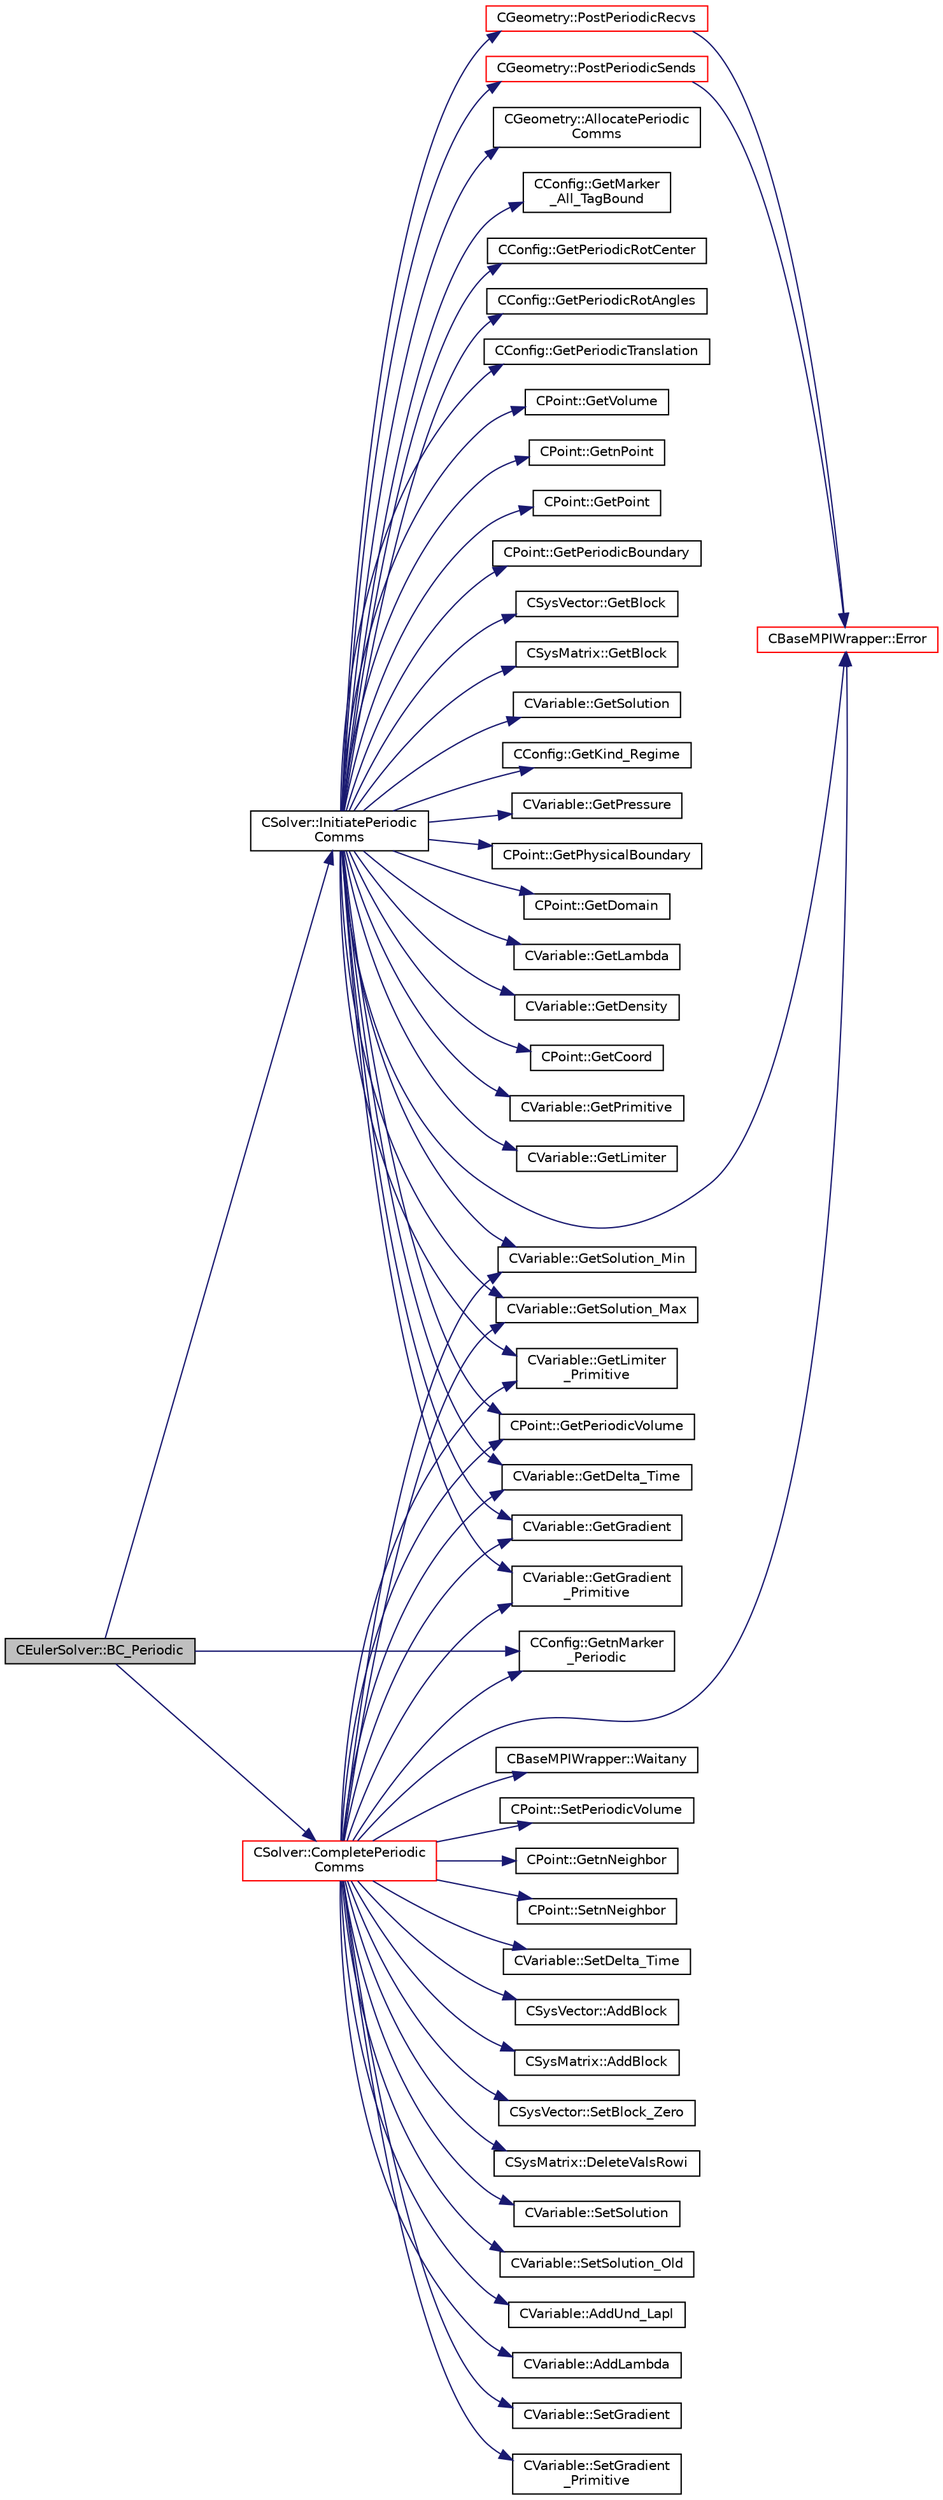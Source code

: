 digraph "CEulerSolver::BC_Periodic"
{
  edge [fontname="Helvetica",fontsize="10",labelfontname="Helvetica",labelfontsize="10"];
  node [fontname="Helvetica",fontsize="10",shape=record];
  rankdir="LR";
  Node763 [label="CEulerSolver::BC_Periodic",height=0.2,width=0.4,color="black", fillcolor="grey75", style="filled", fontcolor="black"];
  Node763 -> Node764 [color="midnightblue",fontsize="10",style="solid",fontname="Helvetica"];
  Node764 [label="CConfig::GetnMarker\l_Periodic",height=0.2,width=0.4,color="black", fillcolor="white", style="filled",URL="$class_c_config.html#acb987cc89f9d201ece1b664c2a2a594d",tooltip="Get the total number of periodic markers. "];
  Node763 -> Node765 [color="midnightblue",fontsize="10",style="solid",fontname="Helvetica"];
  Node765 [label="CSolver::InitiatePeriodic\lComms",height=0.2,width=0.4,color="black", fillcolor="white", style="filled",URL="$class_c_solver.html#aab8e1cac165d11ef85d9dd5588b3ea03",tooltip="Routine to load a solver quantity into the data structures for MPI periodic communication and to laun..."];
  Node765 -> Node766 [color="midnightblue",fontsize="10",style="solid",fontname="Helvetica"];
  Node766 [label="CBaseMPIWrapper::Error",height=0.2,width=0.4,color="red", fillcolor="white", style="filled",URL="$class_c_base_m_p_i_wrapper.html#a04457c47629bda56704e6a8804833eeb"];
  Node765 -> Node768 [color="midnightblue",fontsize="10",style="solid",fontname="Helvetica"];
  Node768 [label="CGeometry::AllocatePeriodic\lComms",height=0.2,width=0.4,color="black", fillcolor="white", style="filled",URL="$class_c_geometry.html#a3c81679606eb3deaf3bd0c4294a80eae",tooltip="Routine to allocate buffers for periodic communications. Also called to dynamically reallocate if not..."];
  Node765 -> Node769 [color="midnightblue",fontsize="10",style="solid",fontname="Helvetica"];
  Node769 [label="CGeometry::PostPeriodicRecvs",height=0.2,width=0.4,color="red", fillcolor="white", style="filled",URL="$class_c_geometry.html#af70a67a8eee173285714b2eb5b819f46",tooltip="Routine to launch non-blocking recvs only for all periodic communication with neighboring partitions..."];
  Node769 -> Node766 [color="midnightblue",fontsize="10",style="solid",fontname="Helvetica"];
  Node765 -> Node771 [color="midnightblue",fontsize="10",style="solid",fontname="Helvetica"];
  Node771 [label="CConfig::GetMarker\l_All_TagBound",height=0.2,width=0.4,color="black", fillcolor="white", style="filled",URL="$class_c_config.html#a967e969a3beb24bb6e57d7036af003be",tooltip="Get the index of the surface defined in the geometry file. "];
  Node765 -> Node772 [color="midnightblue",fontsize="10",style="solid",fontname="Helvetica"];
  Node772 [label="CConfig::GetPeriodicRotCenter",height=0.2,width=0.4,color="black", fillcolor="white", style="filled",URL="$class_c_config.html#a69c3c48e964a0d99ed7c0e73c679167a",tooltip="Center of rotation for a rotational periodic boundary. "];
  Node765 -> Node773 [color="midnightblue",fontsize="10",style="solid",fontname="Helvetica"];
  Node773 [label="CConfig::GetPeriodicRotAngles",height=0.2,width=0.4,color="black", fillcolor="white", style="filled",URL="$class_c_config.html#a8b427e418c23b7e25da647fb21024098",tooltip="Angles of rotation for a rotational periodic boundary. "];
  Node765 -> Node774 [color="midnightblue",fontsize="10",style="solid",fontname="Helvetica"];
  Node774 [label="CConfig::GetPeriodicTranslation",height=0.2,width=0.4,color="black", fillcolor="white", style="filled",URL="$class_c_config.html#a5e243bf56db6d47df20d342167350f32",tooltip="Translation vector for a rotational periodic boundary. "];
  Node765 -> Node775 [color="midnightblue",fontsize="10",style="solid",fontname="Helvetica"];
  Node775 [label="CPoint::GetVolume",height=0.2,width=0.4,color="black", fillcolor="white", style="filled",URL="$class_c_point.html#a3c526a15e767c7de9cf163800aa581e5",tooltip="Get area or volume of the control volume. "];
  Node765 -> Node776 [color="midnightblue",fontsize="10",style="solid",fontname="Helvetica"];
  Node776 [label="CPoint::GetPeriodicVolume",height=0.2,width=0.4,color="black", fillcolor="white", style="filled",URL="$class_c_point.html#a2d3f78f1d6fc4783b1d8a0bd10100b38",tooltip="Get the missing component of area or volume for a control volume on a periodic marker. "];
  Node765 -> Node777 [color="midnightblue",fontsize="10",style="solid",fontname="Helvetica"];
  Node777 [label="CPoint::GetnPoint",height=0.2,width=0.4,color="black", fillcolor="white", style="filled",URL="$class_c_point.html#adbb78f3c01711ed0349897f845e3f2d8",tooltip="Get the number of points that compose the control volume. "];
  Node765 -> Node778 [color="midnightblue",fontsize="10",style="solid",fontname="Helvetica"];
  Node778 [label="CPoint::GetPoint",height=0.2,width=0.4,color="black", fillcolor="white", style="filled",URL="$class_c_point.html#aab08fdab4e59c01d822afca5335a86af",tooltip="Get all the points that compose the control volume. "];
  Node765 -> Node779 [color="midnightblue",fontsize="10",style="solid",fontname="Helvetica"];
  Node779 [label="CPoint::GetPeriodicBoundary",height=0.2,width=0.4,color="black", fillcolor="white", style="filled",URL="$class_c_point.html#ac242cdddc7cef6211b26e7c3098895d2",tooltip="Provides information about if a point belongs to a periodic boundary (without MPI). "];
  Node765 -> Node780 [color="midnightblue",fontsize="10",style="solid",fontname="Helvetica"];
  Node780 [label="CSysVector::GetBlock",height=0.2,width=0.4,color="black", fillcolor="white", style="filled",URL="$class_c_sys_vector.html#a0f53b910eb47537bbedcade1fa4b7e5e",tooltip="Get the value of the residual. "];
  Node765 -> Node781 [color="midnightblue",fontsize="10",style="solid",fontname="Helvetica"];
  Node781 [label="CVariable::GetDelta_Time",height=0.2,width=0.4,color="black", fillcolor="white", style="filled",URL="$class_c_variable.html#aef3ea2cd0a87d55835bb2bd332678489",tooltip="Get the value of the time step. "];
  Node765 -> Node782 [color="midnightblue",fontsize="10",style="solid",fontname="Helvetica"];
  Node782 [label="CSysMatrix::GetBlock",height=0.2,width=0.4,color="black", fillcolor="white", style="filled",URL="$class_c_sys_matrix.html#a9ec390e1dd36f2e71ecbac8f73805d57",tooltip="Get a pointer to the start of block \"ij\". "];
  Node765 -> Node783 [color="midnightblue",fontsize="10",style="solid",fontname="Helvetica"];
  Node783 [label="CVariable::GetSolution",height=0.2,width=0.4,color="black", fillcolor="white", style="filled",URL="$class_c_variable.html#a261483e39c23c1de7cb9aea7e917c121",tooltip="Get the solution. "];
  Node765 -> Node784 [color="midnightblue",fontsize="10",style="solid",fontname="Helvetica"];
  Node784 [label="CConfig::GetKind_Regime",height=0.2,width=0.4,color="black", fillcolor="white", style="filled",URL="$class_c_config.html#a66ca7e620390a81cd49cd0a00716128e",tooltip="Governing equations of the flow (it can be different from the run time equation). ..."];
  Node765 -> Node785 [color="midnightblue",fontsize="10",style="solid",fontname="Helvetica"];
  Node785 [label="CVariable::GetPressure",height=0.2,width=0.4,color="black", fillcolor="white", style="filled",URL="$class_c_variable.html#ad08820234eeedeb13105e603af2c67ad",tooltip="A virtual member. "];
  Node765 -> Node786 [color="midnightblue",fontsize="10",style="solid",fontname="Helvetica"];
  Node786 [label="CPoint::GetPhysicalBoundary",height=0.2,width=0.4,color="black", fillcolor="white", style="filled",URL="$class_c_point.html#a4eb5465beab412d0783a22515db2174d",tooltip="Provides information about if a point belong to the physical boundaries (without MPI). "];
  Node765 -> Node787 [color="midnightblue",fontsize="10",style="solid",fontname="Helvetica"];
  Node787 [label="CPoint::GetDomain",height=0.2,width=0.4,color="black", fillcolor="white", style="filled",URL="$class_c_point.html#a1d7e22a60d4cfef356af1cba2bab3e55",tooltip="For parallel computation, its indicates if a point must be computed or not. "];
  Node765 -> Node788 [color="midnightblue",fontsize="10",style="solid",fontname="Helvetica"];
  Node788 [label="CVariable::GetLambda",height=0.2,width=0.4,color="black", fillcolor="white", style="filled",URL="$class_c_variable.html#af0b6afbd2666eab791d902f50fc3e869",tooltip="Get the value of the spectral radius. "];
  Node765 -> Node789 [color="midnightblue",fontsize="10",style="solid",fontname="Helvetica"];
  Node789 [label="CVariable::GetDensity",height=0.2,width=0.4,color="black", fillcolor="white", style="filled",URL="$class_c_variable.html#a4892ca545884011b7903a8e35c43b43f",tooltip="A virtual member. "];
  Node765 -> Node790 [color="midnightblue",fontsize="10",style="solid",fontname="Helvetica"];
  Node790 [label="CVariable::GetGradient",height=0.2,width=0.4,color="black", fillcolor="white", style="filled",URL="$class_c_variable.html#a7b58da4a928d622e7c2d4b4db047769d",tooltip="Get the value of the solution gradient. "];
  Node765 -> Node791 [color="midnightblue",fontsize="10",style="solid",fontname="Helvetica"];
  Node791 [label="CVariable::GetGradient\l_Primitive",height=0.2,width=0.4,color="black", fillcolor="white", style="filled",URL="$class_c_variable.html#a8b7f4e020a837b1fe639e8d875f964d5",tooltip="A virtual member. "];
  Node765 -> Node792 [color="midnightblue",fontsize="10",style="solid",fontname="Helvetica"];
  Node792 [label="CPoint::GetCoord",height=0.2,width=0.4,color="black", fillcolor="white", style="filled",URL="$class_c_point.html#a95fe081d22e96e190cb3edcbf0d6525f",tooltip="Get the coordinates dor the control volume. "];
  Node765 -> Node793 [color="midnightblue",fontsize="10",style="solid",fontname="Helvetica"];
  Node793 [label="CVariable::GetPrimitive",height=0.2,width=0.4,color="black", fillcolor="white", style="filled",URL="$class_c_variable.html#abe38982ec51efc8391ef27fc434f37ad",tooltip="A virtual member. "];
  Node765 -> Node794 [color="midnightblue",fontsize="10",style="solid",fontname="Helvetica"];
  Node794 [label="CVariable::GetSolution_Min",height=0.2,width=0.4,color="black", fillcolor="white", style="filled",URL="$class_c_variable.html#adecad935b4b50fe524794f3bbfa7f98a",tooltip="Set the value of the preconditioner Beta. "];
  Node765 -> Node795 [color="midnightblue",fontsize="10",style="solid",fontname="Helvetica"];
  Node795 [label="CVariable::GetSolution_Max",height=0.2,width=0.4,color="black", fillcolor="white", style="filled",URL="$class_c_variable.html#a235abab71725225217916a7c7720fc04",tooltip="Get the value of the min solution. "];
  Node765 -> Node796 [color="midnightblue",fontsize="10",style="solid",fontname="Helvetica"];
  Node796 [label="CVariable::GetLimiter\l_Primitive",height=0.2,width=0.4,color="black", fillcolor="white", style="filled",URL="$class_c_variable.html#a16ceb9b6d42113b37bb6f19652b22ed4",tooltip="A virtual member. "];
  Node765 -> Node797 [color="midnightblue",fontsize="10",style="solid",fontname="Helvetica"];
  Node797 [label="CVariable::GetLimiter",height=0.2,width=0.4,color="black", fillcolor="white", style="filled",URL="$class_c_variable.html#a9575966f5c250fca5f6c6ff4f2dd7558",tooltip="Get the value of the slope limiter. "];
  Node765 -> Node798 [color="midnightblue",fontsize="10",style="solid",fontname="Helvetica"];
  Node798 [label="CGeometry::PostPeriodicSends",height=0.2,width=0.4,color="red", fillcolor="white", style="filled",URL="$class_c_geometry.html#a574f33254a473f4c43c461e624cd2637",tooltip="Routine to launch a single non-blocking send once the buffer is loaded for a periodic commucation..."];
  Node798 -> Node766 [color="midnightblue",fontsize="10",style="solid",fontname="Helvetica"];
  Node763 -> Node800 [color="midnightblue",fontsize="10",style="solid",fontname="Helvetica"];
  Node800 [label="CSolver::CompletePeriodic\lComms",height=0.2,width=0.4,color="red", fillcolor="white", style="filled",URL="$class_c_solver.html#a7e77df2076057995213de49d4ca2e7c7",tooltip="Routine to complete the set of non-blocking periodic communications launched by InitiatePeriodicComms..."];
  Node800 -> Node764 [color="midnightblue",fontsize="10",style="solid",fontname="Helvetica"];
  Node800 -> Node801 [color="midnightblue",fontsize="10",style="solid",fontname="Helvetica"];
  Node801 [label="CBaseMPIWrapper::Waitany",height=0.2,width=0.4,color="black", fillcolor="white", style="filled",URL="$class_c_base_m_p_i_wrapper.html#ade364e6661c9eec2070a2448dbb5750b"];
  Node800 -> Node776 [color="midnightblue",fontsize="10",style="solid",fontname="Helvetica"];
  Node800 -> Node802 [color="midnightblue",fontsize="10",style="solid",fontname="Helvetica"];
  Node802 [label="CPoint::SetPeriodicVolume",height=0.2,width=0.4,color="black", fillcolor="white", style="filled",URL="$class_c_point.html#abdd945f9213d7c0aa4580aa7892ebd2f",tooltip="Set the missing component of area or volume for a control volume on a periodic marker. "];
  Node800 -> Node803 [color="midnightblue",fontsize="10",style="solid",fontname="Helvetica"];
  Node803 [label="CPoint::GetnNeighbor",height=0.2,width=0.4,color="black", fillcolor="white", style="filled",URL="$class_c_point.html#a73ffb61e70753ea46e80edba22cf39a4",tooltip="Get the number of neighbor of a point. "];
  Node800 -> Node804 [color="midnightblue",fontsize="10",style="solid",fontname="Helvetica"];
  Node804 [label="CPoint::SetnNeighbor",height=0.2,width=0.4,color="black", fillcolor="white", style="filled",URL="$class_c_point.html#aaa49feadcdff72ba237896d3ba586a34",tooltip="Set the number of neighbor (artificial dissipation). "];
  Node800 -> Node781 [color="midnightblue",fontsize="10",style="solid",fontname="Helvetica"];
  Node800 -> Node805 [color="midnightblue",fontsize="10",style="solid",fontname="Helvetica"];
  Node805 [label="CVariable::SetDelta_Time",height=0.2,width=0.4,color="black", fillcolor="white", style="filled",URL="$class_c_variable.html#a75d51484f25650269294a7925c0f5a3e",tooltip="Set the value of the time step. "];
  Node800 -> Node806 [color="midnightblue",fontsize="10",style="solid",fontname="Helvetica"];
  Node806 [label="CSysVector::AddBlock",height=0.2,width=0.4,color="black", fillcolor="white", style="filled",URL="$class_c_sys_vector.html#acd4c36df2ea0b7ad473944cff9bf5d72",tooltip="Add val_residual to the residual. "];
  Node800 -> Node807 [color="midnightblue",fontsize="10",style="solid",fontname="Helvetica"];
  Node807 [label="CSysMatrix::AddBlock",height=0.2,width=0.4,color="black", fillcolor="white", style="filled",URL="$class_c_sys_matrix.html#a85def3109e5aa5307268ca830a8f6522",tooltip="Adds the specified block to the sparse matrix. "];
  Node800 -> Node808 [color="midnightblue",fontsize="10",style="solid",fontname="Helvetica"];
  Node808 [label="CSysVector::SetBlock_Zero",height=0.2,width=0.4,color="black", fillcolor="white", style="filled",URL="$class_c_sys_vector.html#a9dedcec16bd6d95575de5b99e7a07e78",tooltip="Set the residual to zero. "];
  Node800 -> Node809 [color="midnightblue",fontsize="10",style="solid",fontname="Helvetica"];
  Node809 [label="CSysMatrix::DeleteValsRowi",height=0.2,width=0.4,color="black", fillcolor="white", style="filled",URL="$class_c_sys_matrix.html#a9473b0224c9b9a2749571db0bbd22a70",tooltip="Deletes the values of the row i of the sparse matrix. "];
  Node800 -> Node810 [color="midnightblue",fontsize="10",style="solid",fontname="Helvetica"];
  Node810 [label="CVariable::SetSolution",height=0.2,width=0.4,color="black", fillcolor="white", style="filled",URL="$class_c_variable.html#a22fbbd7bc6491672843000644a05c6a5",tooltip="Set the value of the solution, all variables. "];
  Node800 -> Node811 [color="midnightblue",fontsize="10",style="solid",fontname="Helvetica"];
  Node811 [label="CVariable::SetSolution_Old",height=0.2,width=0.4,color="black", fillcolor="white", style="filled",URL="$class_c_variable.html#a6ee4d8d450971204cc054a33d6473732",tooltip="Set the value of the old solution. "];
  Node800 -> Node812 [color="midnightblue",fontsize="10",style="solid",fontname="Helvetica"];
  Node812 [label="CVariable::AddUnd_Lapl",height=0.2,width=0.4,color="black", fillcolor="white", style="filled",URL="$class_c_variable.html#acaff2b205cec5e022381dbc11411e535",tooltip="Add the value of the undivided laplacian of the solution. "];
  Node800 -> Node813 [color="midnightblue",fontsize="10",style="solid",fontname="Helvetica"];
  Node813 [label="CVariable::AddLambda",height=0.2,width=0.4,color="black", fillcolor="white", style="filled",URL="$class_c_variable.html#a90383034bdbbf6b9230ecb27b043374f",tooltip="Add the value of the spectral radius. "];
  Node800 -> Node814 [color="midnightblue",fontsize="10",style="solid",fontname="Helvetica"];
  Node814 [label="CVariable::SetGradient",height=0.2,width=0.4,color="black", fillcolor="white", style="filled",URL="$class_c_variable.html#ac8c7b0cf3048fa7610597fe9660bc325",tooltip="Set the gradient of the solution. "];
  Node800 -> Node790 [color="midnightblue",fontsize="10",style="solid",fontname="Helvetica"];
  Node800 -> Node815 [color="midnightblue",fontsize="10",style="solid",fontname="Helvetica"];
  Node815 [label="CVariable::SetGradient\l_Primitive",height=0.2,width=0.4,color="black", fillcolor="white", style="filled",URL="$class_c_variable.html#af9d9b7322a36b5c571fa7dbf7af962d4",tooltip="A virtual member. "];
  Node800 -> Node791 [color="midnightblue",fontsize="10",style="solid",fontname="Helvetica"];
  Node800 -> Node794 [color="midnightblue",fontsize="10",style="solid",fontname="Helvetica"];
  Node800 -> Node795 [color="midnightblue",fontsize="10",style="solid",fontname="Helvetica"];
  Node800 -> Node796 [color="midnightblue",fontsize="10",style="solid",fontname="Helvetica"];
  Node800 -> Node766 [color="midnightblue",fontsize="10",style="solid",fontname="Helvetica"];
}
